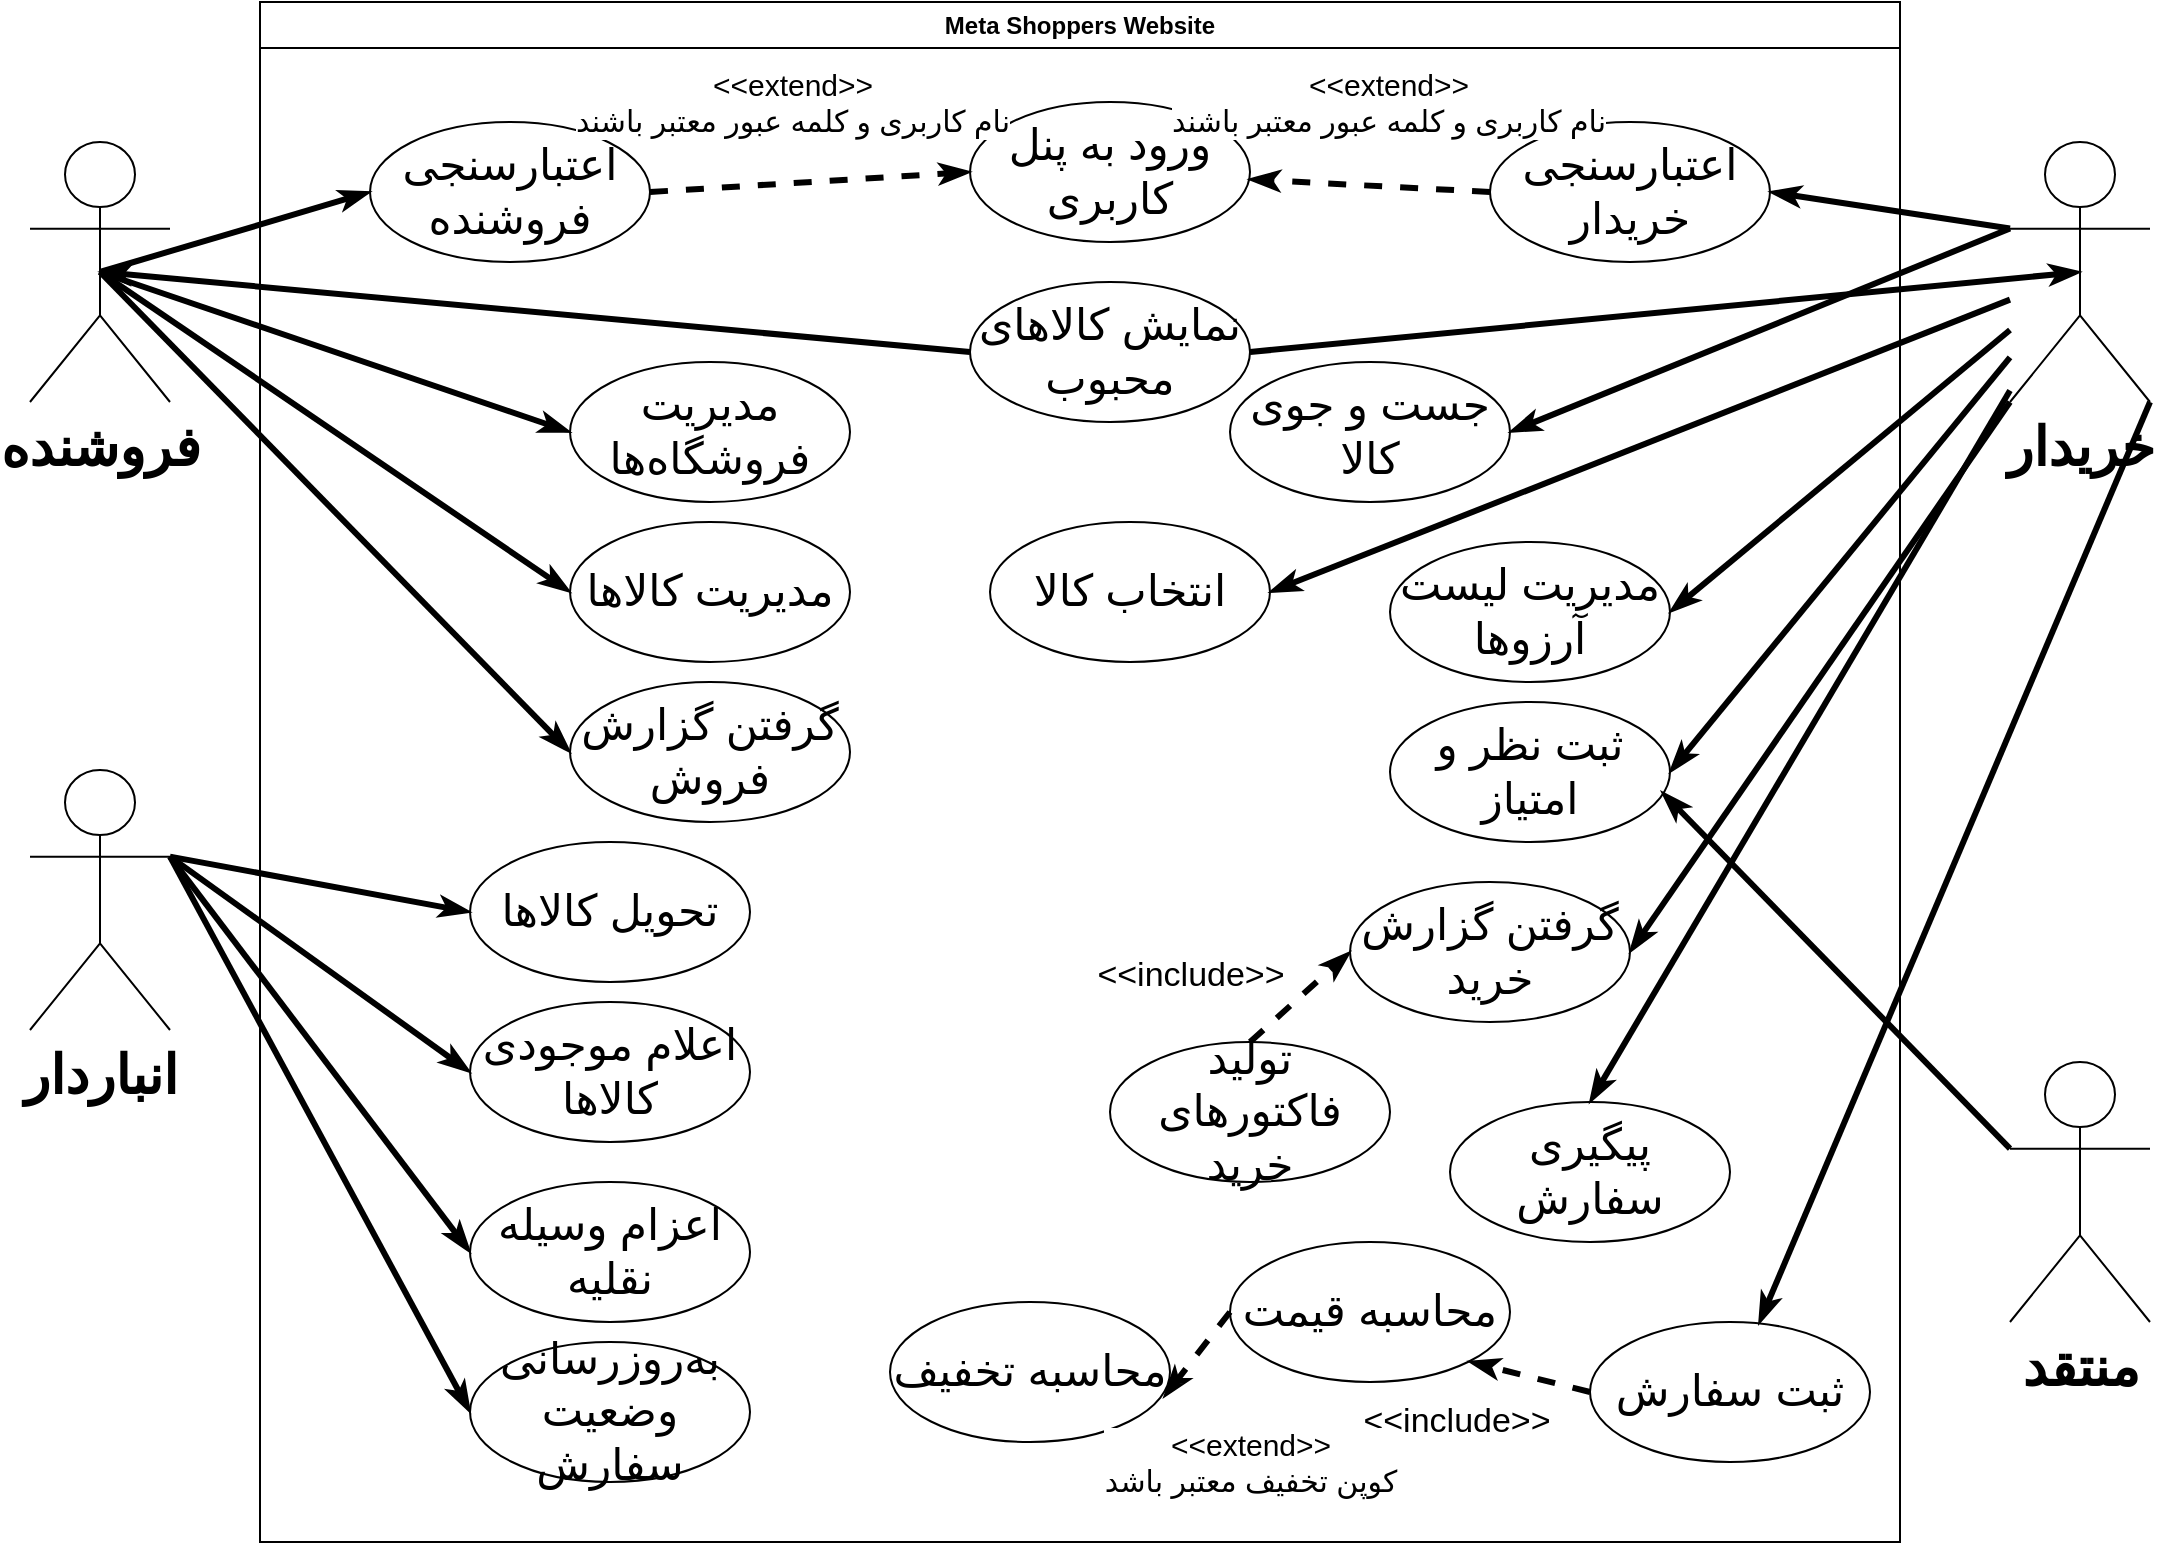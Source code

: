 <mxfile version="24.4.0" type="device">
  <diagram id="XOVdtWOX3nKb8uHVq4pv" name="Page-1">
    <mxGraphModel dx="1750" dy="883" grid="1" gridSize="10" guides="1" tooltips="1" connect="1" arrows="1" fold="1" page="1" pageScale="1" pageWidth="1169" pageHeight="827" math="0" shadow="0">
      <root>
        <mxCell id="0" />
        <mxCell id="1" parent="0" />
        <mxCell id="9Tof4OVuHzAgOCZRV1dA-1" value="Meta Shoppers Website" style="swimlane;whiteSpace=wrap;html=1;" parent="1" vertex="1">
          <mxGeometry x="175" y="30" width="820" height="770" as="geometry" />
        </mxCell>
        <mxCell id="sPbOnHb9XtvcjBcLCdyi-3" value="اعتبارسنجی فروشنده" style="ellipse;whiteSpace=wrap;html=1;fontSize=22;" parent="9Tof4OVuHzAgOCZRV1dA-1" vertex="1">
          <mxGeometry x="55" y="60" width="140" height="70" as="geometry" />
        </mxCell>
        <mxCell id="sPbOnHb9XtvcjBcLCdyi-5" value="ورود به پنل کاربری" style="ellipse;whiteSpace=wrap;html=1;fontSize=22;" parent="9Tof4OVuHzAgOCZRV1dA-1" vertex="1">
          <mxGeometry x="355" y="50" width="140" height="70" as="geometry" />
        </mxCell>
        <mxCell id="sPbOnHb9XtvcjBcLCdyi-6" value="مدیریت فروشگاه‌ها" style="ellipse;whiteSpace=wrap;html=1;fontSize=22;" parent="9Tof4OVuHzAgOCZRV1dA-1" vertex="1">
          <mxGeometry x="155" y="180" width="140" height="70" as="geometry" />
        </mxCell>
        <mxCell id="sPbOnHb9XtvcjBcLCdyi-7" value="مدیریت کالاها" style="ellipse;whiteSpace=wrap;html=1;fontSize=22;" parent="9Tof4OVuHzAgOCZRV1dA-1" vertex="1">
          <mxGeometry x="155" y="260" width="140" height="70" as="geometry" />
        </mxCell>
        <mxCell id="sPbOnHb9XtvcjBcLCdyi-8" value="اعتبارسنجی خریدار" style="ellipse;whiteSpace=wrap;html=1;fontSize=22;" parent="9Tof4OVuHzAgOCZRV1dA-1" vertex="1">
          <mxGeometry x="615" y="60" width="140" height="70" as="geometry" />
        </mxCell>
        <mxCell id="sPbOnHb9XtvcjBcLCdyi-9" value="انتخاب کالا" style="ellipse;whiteSpace=wrap;html=1;fontSize=22;" parent="9Tof4OVuHzAgOCZRV1dA-1" vertex="1">
          <mxGeometry x="365" y="260" width="140" height="70" as="geometry" />
        </mxCell>
        <mxCell id="sPbOnHb9XtvcjBcLCdyi-10" value="مدیریت لیست آرزوها" style="ellipse;whiteSpace=wrap;html=1;fontSize=22;" parent="9Tof4OVuHzAgOCZRV1dA-1" vertex="1">
          <mxGeometry x="565" y="270" width="140" height="70" as="geometry" />
        </mxCell>
        <mxCell id="sPbOnHb9XtvcjBcLCdyi-11" value="ثبت نظر و امتیاز" style="ellipse;whiteSpace=wrap;html=1;fontSize=22;" parent="9Tof4OVuHzAgOCZRV1dA-1" vertex="1">
          <mxGeometry x="565" y="350" width="140" height="70" as="geometry" />
        </mxCell>
        <mxCell id="sPbOnHb9XtvcjBcLCdyi-12" value="گرفتن گزارش خرید" style="ellipse;whiteSpace=wrap;html=1;fontSize=22;" parent="9Tof4OVuHzAgOCZRV1dA-1" vertex="1">
          <mxGeometry x="545" y="440" width="140" height="70" as="geometry" />
        </mxCell>
        <mxCell id="sPbOnHb9XtvcjBcLCdyi-13" value="تولید فاکتورهای خرید" style="ellipse;whiteSpace=wrap;html=1;fontSize=22;" parent="9Tof4OVuHzAgOCZRV1dA-1" vertex="1">
          <mxGeometry x="425" y="520" width="140" height="70" as="geometry" />
        </mxCell>
        <mxCell id="sPbOnHb9XtvcjBcLCdyi-17" value="پیگیری سفارش" style="ellipse;whiteSpace=wrap;html=1;fontSize=22;" parent="9Tof4OVuHzAgOCZRV1dA-1" vertex="1">
          <mxGeometry x="595" y="550" width="140" height="70" as="geometry" />
        </mxCell>
        <mxCell id="sPbOnHb9XtvcjBcLCdyi-21" value="" style="endArrow=classicThin;html=1;rounded=0;exitX=1;exitY=0.5;exitDx=0;exitDy=0;entryX=0;entryY=0.5;entryDx=0;entryDy=0;endFill=1;strokeWidth=3;dashed=1;" parent="9Tof4OVuHzAgOCZRV1dA-1" source="sPbOnHb9XtvcjBcLCdyi-3" target="sPbOnHb9XtvcjBcLCdyi-5" edge="1">
          <mxGeometry width="50" height="50" relative="1" as="geometry">
            <mxPoint x="-70" y="125" as="sourcePoint" />
            <mxPoint x="65" y="105" as="targetPoint" />
          </mxGeometry>
        </mxCell>
        <mxCell id="sPbOnHb9XtvcjBcLCdyi-23" value="&amp;lt;&amp;lt;extend&amp;gt;&amp;gt;&lt;div style=&quot;font-size: 15px;&quot;&gt;نام کاربری و کلمه عبور معتبر باشند&lt;/div&gt;" style="edgeLabel;html=1;align=center;verticalAlign=middle;resizable=0;points=[];fontSize=15;" parent="sPbOnHb9XtvcjBcLCdyi-21" vertex="1" connectable="0">
          <mxGeometry x="0.267" relative="1" as="geometry">
            <mxPoint x="-31" y="-39" as="offset" />
          </mxGeometry>
        </mxCell>
        <mxCell id="sPbOnHb9XtvcjBcLCdyi-24" value="" style="endArrow=classicThin;html=1;rounded=0;exitX=0;exitY=0.5;exitDx=0;exitDy=0;endFill=1;strokeWidth=3;dashed=1;" parent="9Tof4OVuHzAgOCZRV1dA-1" source="sPbOnHb9XtvcjBcLCdyi-8" target="sPbOnHb9XtvcjBcLCdyi-5" edge="1">
          <mxGeometry width="50" height="50" relative="1" as="geometry">
            <mxPoint x="205" y="105" as="sourcePoint" />
            <mxPoint x="495" y="90" as="targetPoint" />
          </mxGeometry>
        </mxCell>
        <mxCell id="sPbOnHb9XtvcjBcLCdyi-25" value="&amp;lt;&amp;lt;extend&amp;gt;&amp;gt;&lt;div style=&quot;font-size: 15px;&quot;&gt;نام کاربری و کلمه عبور معتبر باشند&lt;/div&gt;" style="edgeLabel;html=1;align=center;verticalAlign=middle;resizable=0;points=[];fontSize=15;" parent="sPbOnHb9XtvcjBcLCdyi-24" vertex="1" connectable="0">
          <mxGeometry x="0.267" relative="1" as="geometry">
            <mxPoint x="25" y="-41" as="offset" />
          </mxGeometry>
        </mxCell>
        <mxCell id="sPbOnHb9XtvcjBcLCdyi-27" value="گرفتن گزارش فروش" style="ellipse;whiteSpace=wrap;html=1;fontSize=22;" parent="9Tof4OVuHzAgOCZRV1dA-1" vertex="1">
          <mxGeometry x="155" y="340" width="140" height="70" as="geometry" />
        </mxCell>
        <mxCell id="sPbOnHb9XtvcjBcLCdyi-31" value="نمایش کالاهای محبوب" style="ellipse;whiteSpace=wrap;html=1;fontSize=22;" parent="9Tof4OVuHzAgOCZRV1dA-1" vertex="1">
          <mxGeometry x="355" y="140" width="140" height="70" as="geometry" />
        </mxCell>
        <mxCell id="sPbOnHb9XtvcjBcLCdyi-41" value="محاسبه قیمت" style="ellipse;whiteSpace=wrap;html=1;fontSize=22;" parent="9Tof4OVuHzAgOCZRV1dA-1" vertex="1">
          <mxGeometry x="485" y="620" width="140" height="70" as="geometry" />
        </mxCell>
        <mxCell id="sPbOnHb9XtvcjBcLCdyi-42" value="" style="endArrow=classicThin;html=1;rounded=0;exitX=0.5;exitY=0;exitDx=0;exitDy=0;entryX=0;entryY=0.5;entryDx=0;entryDy=0;endFill=1;strokeWidth=3;dashed=1;" parent="9Tof4OVuHzAgOCZRV1dA-1" source="sPbOnHb9XtvcjBcLCdyi-13" target="sPbOnHb9XtvcjBcLCdyi-12" edge="1">
          <mxGeometry width="50" height="50" relative="1" as="geometry">
            <mxPoint x="-70" y="125" as="sourcePoint" />
            <mxPoint x="115" y="385" as="targetPoint" />
          </mxGeometry>
        </mxCell>
        <mxCell id="sPbOnHb9XtvcjBcLCdyi-43" value="&amp;lt;&amp;lt;include&amp;gt;&amp;gt;" style="edgeLabel;html=1;align=center;verticalAlign=middle;resizable=0;points=[];fontSize=17;" parent="sPbOnHb9XtvcjBcLCdyi-42" vertex="1" connectable="0">
          <mxGeometry x="0.457" y="-4" relative="1" as="geometry">
            <mxPoint x="-69" y="-3" as="offset" />
          </mxGeometry>
        </mxCell>
        <mxCell id="sPbOnHb9XtvcjBcLCdyi-16" value="ثبت سفارش" style="ellipse;whiteSpace=wrap;html=1;fontSize=22;" parent="9Tof4OVuHzAgOCZRV1dA-1" vertex="1">
          <mxGeometry x="665" y="660" width="140" height="70" as="geometry" />
        </mxCell>
        <mxCell id="sPbOnHb9XtvcjBcLCdyi-51" value="" style="endArrow=classicThin;html=1;rounded=0;exitX=0;exitY=0.5;exitDx=0;exitDy=0;entryX=1;entryY=1;entryDx=0;entryDy=0;endFill=1;strokeWidth=3;dashed=1;" parent="9Tof4OVuHzAgOCZRV1dA-1" source="sPbOnHb9XtvcjBcLCdyi-16" target="sPbOnHb9XtvcjBcLCdyi-41" edge="1">
          <mxGeometry width="50" height="50" relative="1" as="geometry">
            <mxPoint x="505" y="540" as="sourcePoint" />
            <mxPoint x="555" y="485" as="targetPoint" />
          </mxGeometry>
        </mxCell>
        <mxCell id="sPbOnHb9XtvcjBcLCdyi-52" value="&amp;lt;&amp;lt;include&amp;gt;&amp;gt;" style="edgeLabel;html=1;align=center;verticalAlign=middle;resizable=0;points=[];fontSize=17;" parent="sPbOnHb9XtvcjBcLCdyi-51" vertex="1" connectable="0">
          <mxGeometry x="0.457" y="-4" relative="1" as="geometry">
            <mxPoint x="-24" y="30" as="offset" />
          </mxGeometry>
        </mxCell>
        <mxCell id="sPbOnHb9XtvcjBcLCdyi-53" value="محاسبه تخفیف" style="ellipse;whiteSpace=wrap;html=1;fontSize=22;" parent="9Tof4OVuHzAgOCZRV1dA-1" vertex="1">
          <mxGeometry x="315" y="650" width="140" height="70" as="geometry" />
        </mxCell>
        <mxCell id="sPbOnHb9XtvcjBcLCdyi-54" value="" style="endArrow=classicThin;html=1;rounded=0;exitX=0;exitY=0.5;exitDx=0;exitDy=0;endFill=1;strokeWidth=3;dashed=1;entryX=0.979;entryY=0.677;entryDx=0;entryDy=0;entryPerimeter=0;" parent="9Tof4OVuHzAgOCZRV1dA-1" source="sPbOnHb9XtvcjBcLCdyi-41" target="sPbOnHb9XtvcjBcLCdyi-53" edge="1">
          <mxGeometry width="50" height="50" relative="1" as="geometry">
            <mxPoint x="425" y="550" as="sourcePoint" />
            <mxPoint x="275" y="543" as="targetPoint" />
          </mxGeometry>
        </mxCell>
        <mxCell id="sPbOnHb9XtvcjBcLCdyi-55" value="&amp;lt;&amp;lt;extend&amp;gt;&amp;gt;&lt;div style=&quot;font-size: 15px;&quot;&gt;کوپن تخفیف معتبر باشد&lt;/div&gt;" style="edgeLabel;html=1;align=center;verticalAlign=middle;resizable=0;points=[];fontSize=15;" parent="sPbOnHb9XtvcjBcLCdyi-54" vertex="1" connectable="0">
          <mxGeometry x="0.267" relative="1" as="geometry">
            <mxPoint x="31" y="48" as="offset" />
          </mxGeometry>
        </mxCell>
        <mxCell id="sPbOnHb9XtvcjBcLCdyi-61" value="تحویل کالاها" style="ellipse;whiteSpace=wrap;html=1;fontSize=22;" parent="9Tof4OVuHzAgOCZRV1dA-1" vertex="1">
          <mxGeometry x="105" y="420" width="140" height="70" as="geometry" />
        </mxCell>
        <mxCell id="sPbOnHb9XtvcjBcLCdyi-63" value="اعلام موجودی کالاها" style="ellipse;whiteSpace=wrap;html=1;fontSize=22;" parent="9Tof4OVuHzAgOCZRV1dA-1" vertex="1">
          <mxGeometry x="105" y="500" width="140" height="70" as="geometry" />
        </mxCell>
        <mxCell id="sPbOnHb9XtvcjBcLCdyi-65" value="اعزام وسیله نقلیه" style="ellipse;whiteSpace=wrap;html=1;fontSize=22;" parent="9Tof4OVuHzAgOCZRV1dA-1" vertex="1">
          <mxGeometry x="105" y="590" width="140" height="70" as="geometry" />
        </mxCell>
        <mxCell id="sPbOnHb9XtvcjBcLCdyi-67" value="به‌روزرسانی وضعیت سفارش" style="ellipse;whiteSpace=wrap;html=1;fontSize=22;" parent="9Tof4OVuHzAgOCZRV1dA-1" vertex="1">
          <mxGeometry x="105" y="670" width="140" height="70" as="geometry" />
        </mxCell>
        <mxCell id="VFShXLYgYUer66Sq02EX-1" value="جست و جوی کالا" style="ellipse;whiteSpace=wrap;html=1;fontSize=22;" vertex="1" parent="9Tof4OVuHzAgOCZRV1dA-1">
          <mxGeometry x="485" y="180" width="140" height="70" as="geometry" />
        </mxCell>
        <mxCell id="sPbOnHb9XtvcjBcLCdyi-1" value="فروشنده" style="shape=umlActor;verticalLabelPosition=bottom;verticalAlign=top;html=1;outlineConnect=0;fontSize=27;fontStyle=1" parent="1" vertex="1">
          <mxGeometry x="60" y="100" width="70" height="130" as="geometry" />
        </mxCell>
        <mxCell id="sPbOnHb9XtvcjBcLCdyi-2" value="خریدار" style="shape=umlActor;verticalLabelPosition=bottom;verticalAlign=top;html=1;outlineConnect=0;fontSize=27;fontStyle=1" parent="1" vertex="1">
          <mxGeometry x="1050" y="100" width="70" height="130" as="geometry" />
        </mxCell>
        <mxCell id="sPbOnHb9XtvcjBcLCdyi-18" value="" style="endArrow=classicThin;html=1;rounded=0;exitX=0.5;exitY=0.5;exitDx=0;exitDy=0;exitPerimeter=0;entryX=0;entryY=0.5;entryDx=0;entryDy=0;endFill=1;strokeWidth=3;" parent="1" source="sPbOnHb9XtvcjBcLCdyi-1" target="sPbOnHb9XtvcjBcLCdyi-3" edge="1">
          <mxGeometry width="50" height="50" relative="1" as="geometry">
            <mxPoint x="80" y="380" as="sourcePoint" />
            <mxPoint x="130" y="330" as="targetPoint" />
          </mxGeometry>
        </mxCell>
        <mxCell id="sPbOnHb9XtvcjBcLCdyi-28" value="" style="endArrow=classicThin;html=1;rounded=0;exitX=0.5;exitY=0.5;exitDx=0;exitDy=0;exitPerimeter=0;entryX=0;entryY=0.5;entryDx=0;entryDy=0;endFill=1;strokeWidth=3;" parent="1" source="sPbOnHb9XtvcjBcLCdyi-1" target="sPbOnHb9XtvcjBcLCdyi-6" edge="1">
          <mxGeometry width="50" height="50" relative="1" as="geometry">
            <mxPoint x="105" y="175" as="sourcePoint" />
            <mxPoint x="240" y="155" as="targetPoint" />
          </mxGeometry>
        </mxCell>
        <mxCell id="sPbOnHb9XtvcjBcLCdyi-29" value="" style="endArrow=classicThin;html=1;rounded=0;exitX=0.5;exitY=0.5;exitDx=0;exitDy=0;exitPerimeter=0;entryX=0;entryY=0.5;entryDx=0;entryDy=0;endFill=1;strokeWidth=3;" parent="1" source="sPbOnHb9XtvcjBcLCdyi-1" target="sPbOnHb9XtvcjBcLCdyi-7" edge="1">
          <mxGeometry width="50" height="50" relative="1" as="geometry">
            <mxPoint x="105" y="175" as="sourcePoint" />
            <mxPoint x="290" y="275" as="targetPoint" />
          </mxGeometry>
        </mxCell>
        <mxCell id="sPbOnHb9XtvcjBcLCdyi-30" value="" style="endArrow=classicThin;html=1;rounded=0;exitX=0.5;exitY=0.5;exitDx=0;exitDy=0;exitPerimeter=0;entryX=0;entryY=0.5;entryDx=0;entryDy=0;endFill=1;strokeWidth=3;" parent="1" source="sPbOnHb9XtvcjBcLCdyi-1" target="sPbOnHb9XtvcjBcLCdyi-27" edge="1">
          <mxGeometry width="50" height="50" relative="1" as="geometry">
            <mxPoint x="105" y="175" as="sourcePoint" />
            <mxPoint x="290" y="355" as="targetPoint" />
          </mxGeometry>
        </mxCell>
        <mxCell id="sPbOnHb9XtvcjBcLCdyi-33" value="" style="endArrow=classicThin;html=1;rounded=0;exitX=0;exitY=0.5;exitDx=0;exitDy=0;entryX=0.5;entryY=0.5;entryDx=0;entryDy=0;endFill=1;strokeWidth=3;entryPerimeter=0;" parent="1" source="sPbOnHb9XtvcjBcLCdyi-31" target="sPbOnHb9XtvcjBcLCdyi-1" edge="1">
          <mxGeometry width="50" height="50" relative="1" as="geometry">
            <mxPoint x="105" y="175" as="sourcePoint" />
            <mxPoint x="290" y="275" as="targetPoint" />
          </mxGeometry>
        </mxCell>
        <mxCell id="sPbOnHb9XtvcjBcLCdyi-34" value="" style="endArrow=classicThin;html=1;rounded=0;exitX=1;exitY=0.5;exitDx=0;exitDy=0;entryX=0.5;entryY=0.5;entryDx=0;entryDy=0;endFill=1;strokeWidth=3;entryPerimeter=0;" parent="1" source="sPbOnHb9XtvcjBcLCdyi-31" target="sPbOnHb9XtvcjBcLCdyi-2" edge="1">
          <mxGeometry width="50" height="50" relative="1" as="geometry">
            <mxPoint x="540" y="235" as="sourcePoint" />
            <mxPoint x="105" y="175" as="targetPoint" />
          </mxGeometry>
        </mxCell>
        <mxCell id="sPbOnHb9XtvcjBcLCdyi-44" value="" style="endArrow=classicThin;html=1;rounded=0;entryX=1;entryY=0.5;entryDx=0;entryDy=0;endFill=1;strokeWidth=3;" parent="1" source="sPbOnHb9XtvcjBcLCdyi-2" target="sPbOnHb9XtvcjBcLCdyi-9" edge="1">
          <mxGeometry width="50" height="50" relative="1" as="geometry">
            <mxPoint x="105" y="175" as="sourcePoint" />
            <mxPoint x="290" y="275" as="targetPoint" />
          </mxGeometry>
        </mxCell>
        <mxCell id="sPbOnHb9XtvcjBcLCdyi-45" value="" style="endArrow=classicThin;html=1;rounded=0;entryX=1;entryY=0.5;entryDx=0;entryDy=0;endFill=1;strokeWidth=3;" parent="1" source="sPbOnHb9XtvcjBcLCdyi-2" target="sPbOnHb9XtvcjBcLCdyi-10" edge="1">
          <mxGeometry width="50" height="50" relative="1" as="geometry">
            <mxPoint x="1060" y="192" as="sourcePoint" />
            <mxPoint x="890" y="275" as="targetPoint" />
          </mxGeometry>
        </mxCell>
        <mxCell id="sPbOnHb9XtvcjBcLCdyi-46" value="" style="endArrow=classicThin;html=1;rounded=0;entryX=1;entryY=0.5;entryDx=0;entryDy=0;endFill=1;strokeWidth=3;" parent="1" source="sPbOnHb9XtvcjBcLCdyi-2" target="sPbOnHb9XtvcjBcLCdyi-11" edge="1">
          <mxGeometry width="50" height="50" relative="1" as="geometry">
            <mxPoint x="1050" y="200" as="sourcePoint" />
            <mxPoint x="890" y="365" as="targetPoint" />
          </mxGeometry>
        </mxCell>
        <mxCell id="sPbOnHb9XtvcjBcLCdyi-47" value="" style="endArrow=classicThin;html=1;rounded=0;entryX=1;entryY=0.5;entryDx=0;entryDy=0;endFill=1;strokeWidth=3;exitX=0;exitY=1;exitDx=0;exitDy=0;exitPerimeter=0;" parent="1" source="sPbOnHb9XtvcjBcLCdyi-2" target="sPbOnHb9XtvcjBcLCdyi-12" edge="1">
          <mxGeometry width="50" height="50" relative="1" as="geometry">
            <mxPoint x="1050" y="200" as="sourcePoint" />
            <mxPoint x="890" y="459" as="targetPoint" />
          </mxGeometry>
        </mxCell>
        <mxCell id="sPbOnHb9XtvcjBcLCdyi-48" value="" style="endArrow=classicThin;html=1;rounded=0;endFill=1;strokeWidth=3;exitX=1;exitY=1;exitDx=0;exitDy=0;exitPerimeter=0;" parent="1" source="sPbOnHb9XtvcjBcLCdyi-2" target="sPbOnHb9XtvcjBcLCdyi-16" edge="1">
          <mxGeometry width="50" height="50" relative="1" as="geometry">
            <mxPoint x="1060" y="240" as="sourcePoint" />
            <mxPoint x="890" y="545" as="targetPoint" />
          </mxGeometry>
        </mxCell>
        <mxCell id="sPbOnHb9XtvcjBcLCdyi-49" value="" style="endArrow=classicThin;html=1;rounded=0;endFill=1;strokeWidth=3;entryX=0.5;entryY=0;entryDx=0;entryDy=0;" parent="1" source="sPbOnHb9XtvcjBcLCdyi-2" target="sPbOnHb9XtvcjBcLCdyi-17" edge="1">
          <mxGeometry width="50" height="50" relative="1" as="geometry">
            <mxPoint x="1130" y="240" as="sourcePoint" />
            <mxPoint x="775" y="702" as="targetPoint" />
          </mxGeometry>
        </mxCell>
        <mxCell id="sPbOnHb9XtvcjBcLCdyi-56" value="منتقد" style="shape=umlActor;verticalLabelPosition=bottom;verticalAlign=top;html=1;outlineConnect=0;fontSize=27;fontStyle=1" parent="1" vertex="1">
          <mxGeometry x="1050" y="560" width="70" height="130" as="geometry" />
        </mxCell>
        <mxCell id="sPbOnHb9XtvcjBcLCdyi-57" value="" style="endArrow=classicThin;html=1;rounded=0;entryX=0.971;entryY=0.643;entryDx=0;entryDy=0;endFill=1;strokeWidth=3;exitX=0;exitY=0.333;exitDx=0;exitDy=0;exitPerimeter=0;entryPerimeter=0;" parent="1" source="sPbOnHb9XtvcjBcLCdyi-56" target="sPbOnHb9XtvcjBcLCdyi-11" edge="1">
          <mxGeometry width="50" height="50" relative="1" as="geometry">
            <mxPoint x="1060" y="221" as="sourcePoint" />
            <mxPoint x="890" y="445" as="targetPoint" />
          </mxGeometry>
        </mxCell>
        <mxCell id="sPbOnHb9XtvcjBcLCdyi-58" value="انباردار" style="shape=umlActor;verticalLabelPosition=bottom;verticalAlign=top;html=1;outlineConnect=0;fontSize=27;fontStyle=1" parent="1" vertex="1">
          <mxGeometry x="60" y="414" width="70" height="130" as="geometry" />
        </mxCell>
        <mxCell id="sPbOnHb9XtvcjBcLCdyi-62" value="" style="endArrow=classicThin;html=1;rounded=0;exitX=1;exitY=0.333;exitDx=0;exitDy=0;exitPerimeter=0;entryX=0;entryY=0.5;entryDx=0;entryDy=0;endFill=1;strokeWidth=3;" parent="1" source="sPbOnHb9XtvcjBcLCdyi-58" target="sPbOnHb9XtvcjBcLCdyi-61" edge="1">
          <mxGeometry width="50" height="50" relative="1" as="geometry">
            <mxPoint x="105" y="175" as="sourcePoint" />
            <mxPoint x="290" y="435" as="targetPoint" />
          </mxGeometry>
        </mxCell>
        <mxCell id="sPbOnHb9XtvcjBcLCdyi-64" value="" style="endArrow=classicThin;html=1;rounded=0;exitX=1;exitY=0.333;exitDx=0;exitDy=0;exitPerimeter=0;entryX=0;entryY=0.5;entryDx=0;entryDy=0;endFill=1;strokeWidth=3;" parent="1" source="sPbOnHb9XtvcjBcLCdyi-58" target="sPbOnHb9XtvcjBcLCdyi-63" edge="1">
          <mxGeometry width="50" height="50" relative="1" as="geometry">
            <mxPoint x="140" y="467" as="sourcePoint" />
            <mxPoint x="290" y="545" as="targetPoint" />
          </mxGeometry>
        </mxCell>
        <mxCell id="sPbOnHb9XtvcjBcLCdyi-66" value="" style="endArrow=classicThin;html=1;rounded=0;exitX=1;exitY=0.333;exitDx=0;exitDy=0;exitPerimeter=0;entryX=0;entryY=0.5;entryDx=0;entryDy=0;endFill=1;strokeWidth=3;" parent="1" source="sPbOnHb9XtvcjBcLCdyi-58" target="sPbOnHb9XtvcjBcLCdyi-65" edge="1">
          <mxGeometry width="50" height="50" relative="1" as="geometry">
            <mxPoint x="140" y="467" as="sourcePoint" />
            <mxPoint x="290" y="625" as="targetPoint" />
          </mxGeometry>
        </mxCell>
        <mxCell id="sPbOnHb9XtvcjBcLCdyi-68" value="" style="endArrow=classicThin;html=1;rounded=0;exitX=1;exitY=0.333;exitDx=0;exitDy=0;exitPerimeter=0;entryX=0;entryY=0.5;entryDx=0;entryDy=0;endFill=1;strokeWidth=3;" parent="1" source="sPbOnHb9XtvcjBcLCdyi-58" target="sPbOnHb9XtvcjBcLCdyi-67" edge="1">
          <mxGeometry width="50" height="50" relative="1" as="geometry">
            <mxPoint x="140" y="467" as="sourcePoint" />
            <mxPoint x="290" y="685" as="targetPoint" />
          </mxGeometry>
        </mxCell>
        <mxCell id="VFShXLYgYUer66Sq02EX-2" value="" style="endArrow=classicThin;html=1;rounded=0;entryX=1;entryY=0.5;entryDx=0;entryDy=0;endFill=1;strokeWidth=3;exitX=0;exitY=0.333;exitDx=0;exitDy=0;exitPerimeter=0;" edge="1" parent="1" source="sPbOnHb9XtvcjBcLCdyi-2" target="VFShXLYgYUer66Sq02EX-1">
          <mxGeometry width="50" height="50" relative="1" as="geometry">
            <mxPoint x="1040" y="140" as="sourcePoint" />
            <mxPoint x="690" y="325" as="targetPoint" />
          </mxGeometry>
        </mxCell>
        <mxCell id="VFShXLYgYUer66Sq02EX-3" value="" style="endArrow=classicThin;html=1;rounded=0;entryX=1;entryY=0.5;entryDx=0;entryDy=0;endFill=1;strokeWidth=3;exitX=0;exitY=0.333;exitDx=0;exitDy=0;exitPerimeter=0;" edge="1" parent="1" source="sPbOnHb9XtvcjBcLCdyi-2" target="sPbOnHb9XtvcjBcLCdyi-8">
          <mxGeometry width="50" height="50" relative="1" as="geometry">
            <mxPoint x="1060" y="153" as="sourcePoint" />
            <mxPoint x="810" y="255" as="targetPoint" />
          </mxGeometry>
        </mxCell>
      </root>
    </mxGraphModel>
  </diagram>
</mxfile>
